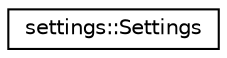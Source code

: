 digraph "Graphical Class Hierarchy"
{
 // LATEX_PDF_SIZE
  edge [fontname="Helvetica",fontsize="10",labelfontname="Helvetica",labelfontsize="10"];
  node [fontname="Helvetica",fontsize="10",shape=record];
  rankdir="LR";
  Node0 [label="settings::Settings",height=0.2,width=0.4,color="black", fillcolor="white", style="filled",URL="$classsettings_1_1Settings.html",tooltip="Stores the general settings of the simulation."];
}
